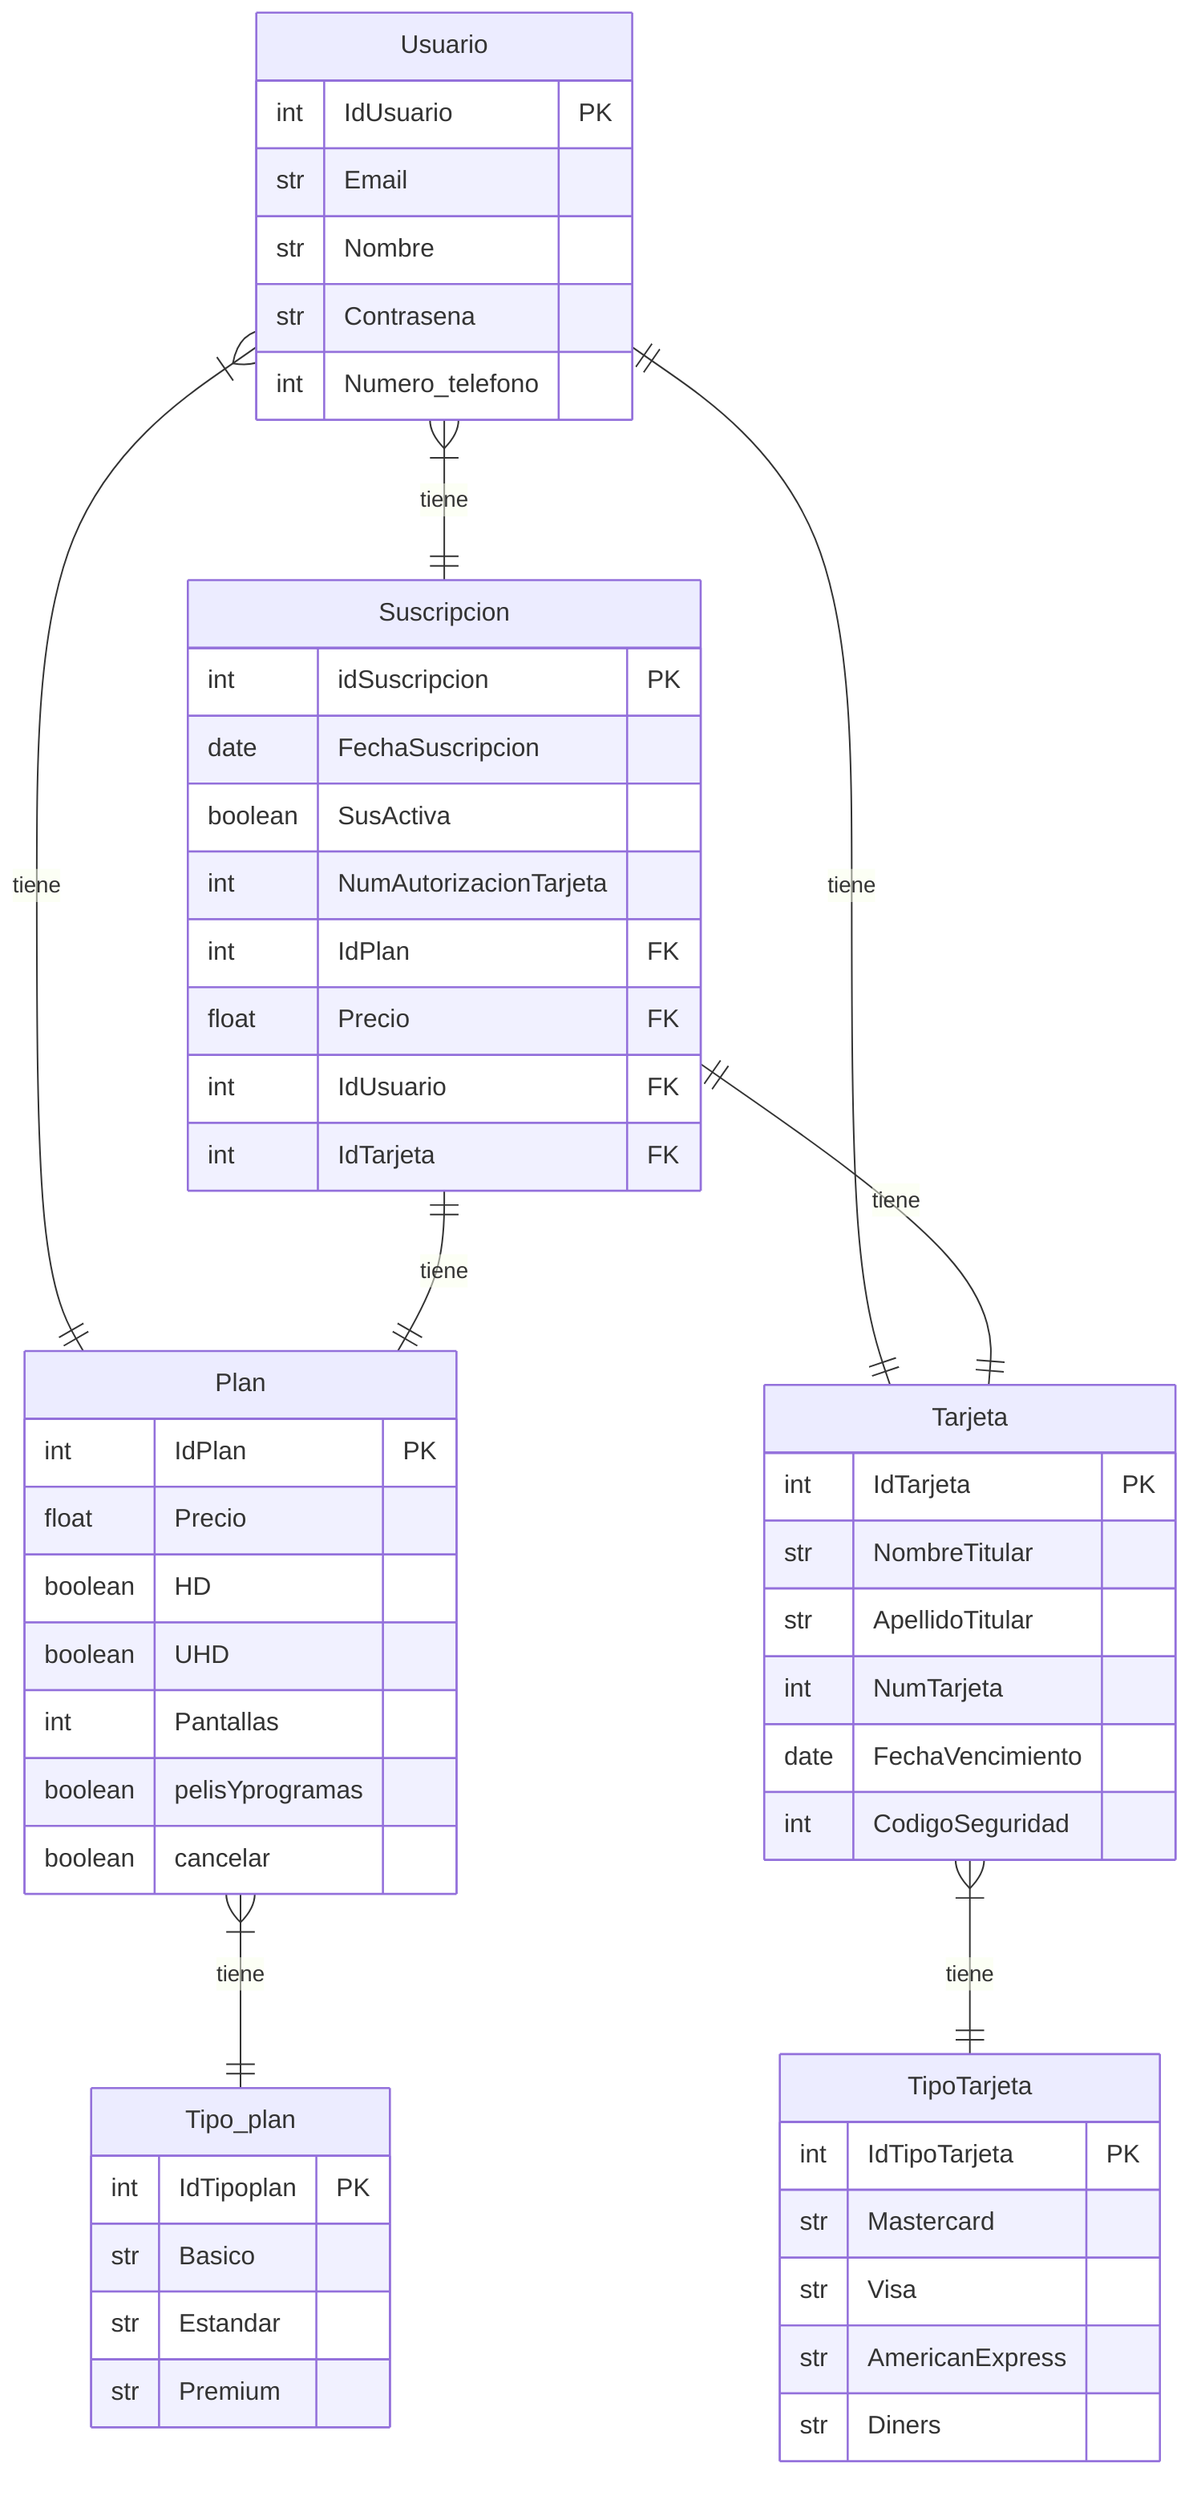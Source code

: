 erDiagram
    Usuario{
    int IdUsuario PK
    str Email
    str Nombre
    str Contrasena
    int Numero_telefono
    }

    Plan{
    int IdPlan PK
    float Precio
    boolean HD
    boolean UHD 
    int Pantallas 
    boolean pelisYprogramas
    boolean cancelar
    }

    Tipo_plan{
    int IdTipoplan PK
    str Basico
    str Estandar
    str Premium
    }

    Tarjeta{
    int IdTarjeta PK
    str NombreTitular
    str ApellidoTitular
    int NumTarjeta
    date FechaVencimiento
    int CodigoSeguridad
    }

    TipoTarjeta{
    int IdTipoTarjeta PK
    str Mastercard
    str Visa 
    str AmericanExpress
    str Diners
    }
    
    Suscripcion{
    int idSuscripcion PK
    date FechaSuscripcion
    boolean SusActiva
    int NumAutorizacionTarjeta
    int IdPlan FK
    float Precio FK
    int IdUsuario FK
    int IdTarjeta FK
    }

    Usuario }|--|| Plan: tiene
    Usuario ||--|| Tarjeta: tiene
    Usuario }|--|| Suscripcion: tiene
    Suscripcion ||--|| Tarjeta: tiene
    Suscripcion ||--|| Plan: tiene
    Tarjeta }|--||  TipoTarjeta: tiene
    Plan }|--|| Tipo_plan: tiene